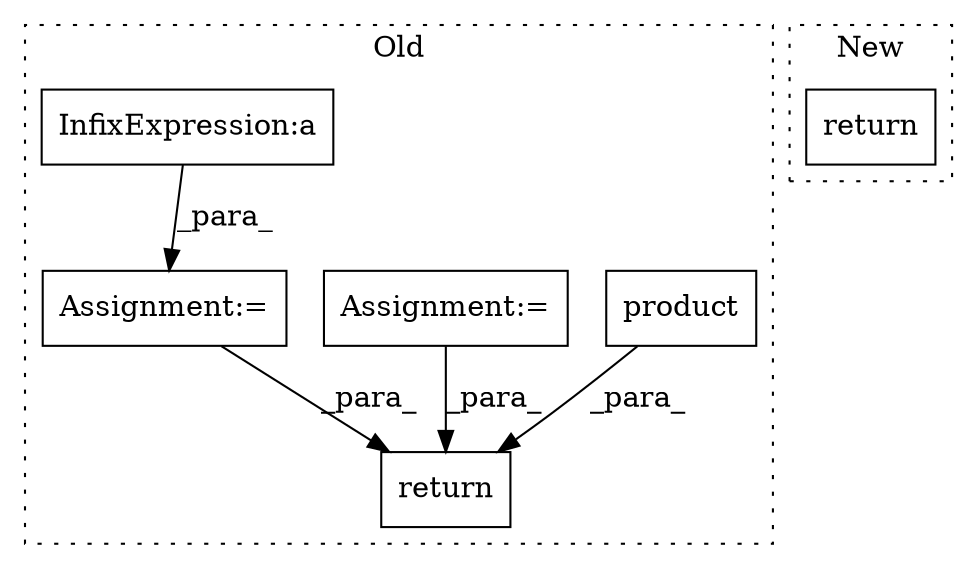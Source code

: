 digraph G {
subgraph cluster0 {
1 [label="product" a="32" s="3650,3668" l="8,1" shape="box"];
3 [label="return" a="41" s="3599" l="7" shape="box"];
4 [label="Assignment:=" a="7" s="3378" l="1" shape="box"];
5 [label="Assignment:=" a="7" s="3474" l="1" shape="box"];
6 [label="InfixExpression:a" a="27" s="3528" l="3" shape="box"];
label = "Old";
style="dotted";
}
subgraph cluster1 {
2 [label="return" a="41" s="3625" l="7" shape="box"];
label = "New";
style="dotted";
}
1 -> 3 [label="_para_"];
4 -> 3 [label="_para_"];
5 -> 3 [label="_para_"];
6 -> 5 [label="_para_"];
}